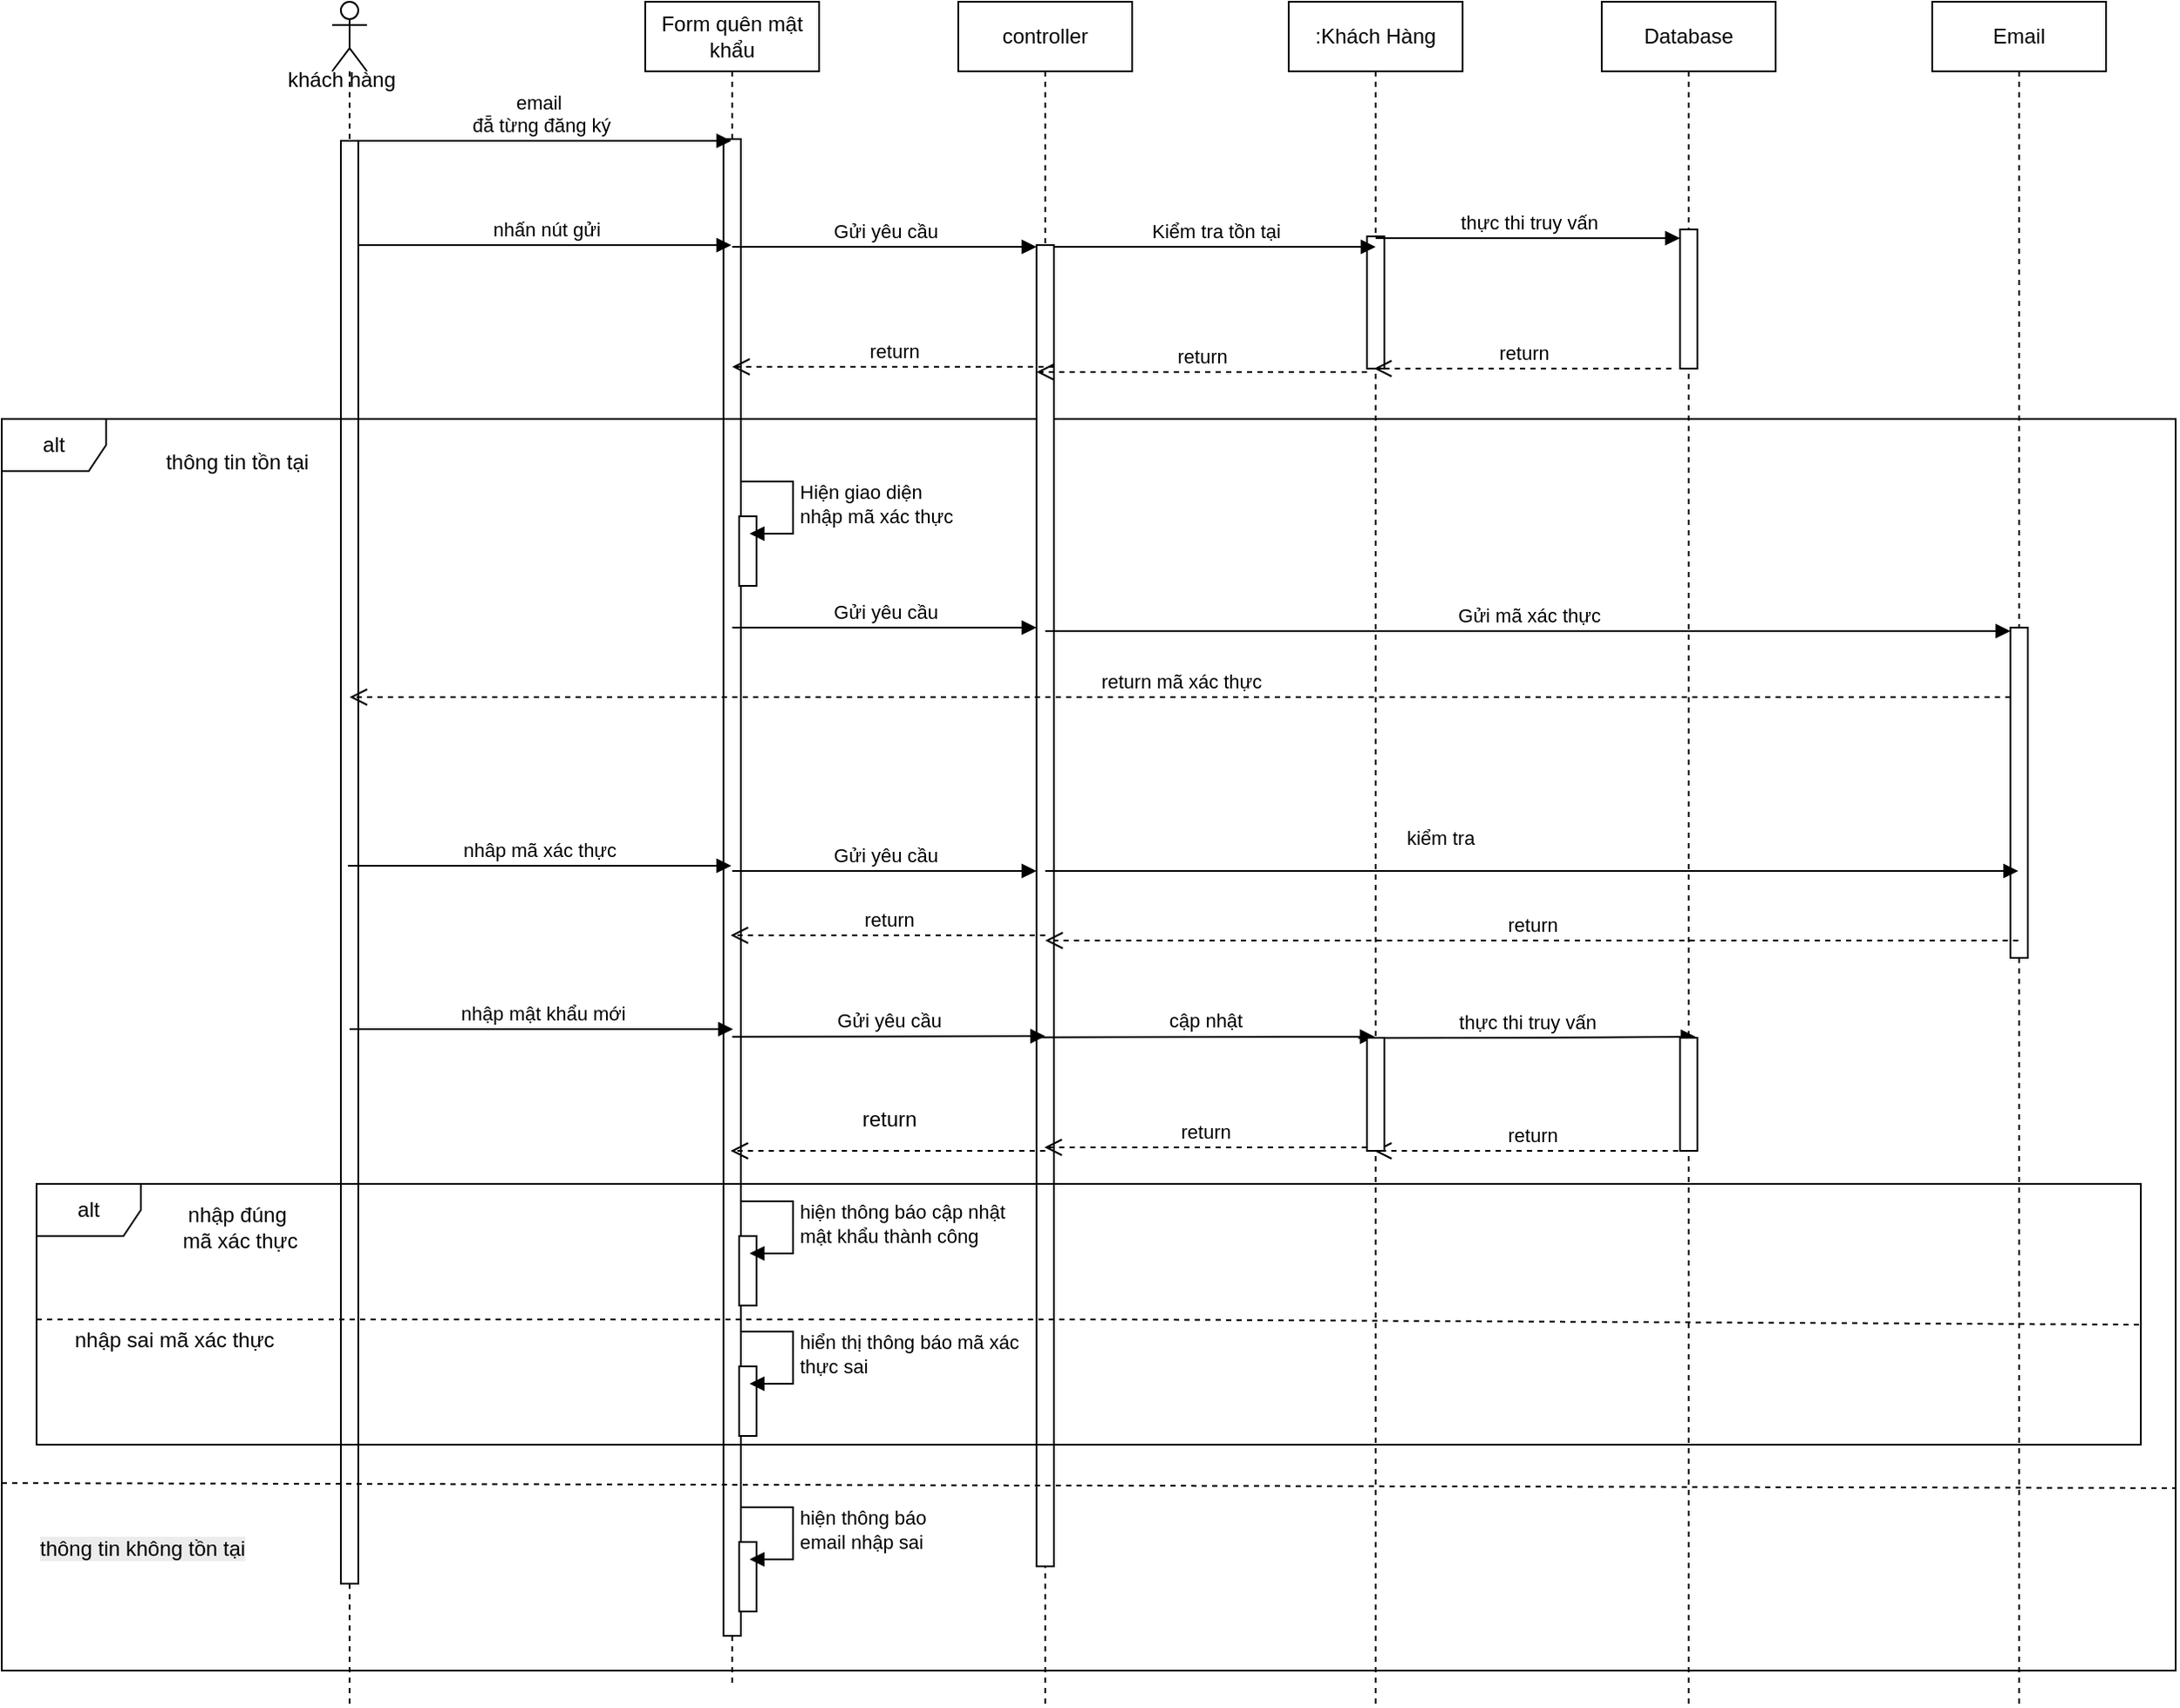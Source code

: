 <mxfile version="26.0.4">
  <diagram name="Page-1" id="syJIYW2bs6vogzkC_fHn">
    <mxGraphModel dx="1900" dy="621" grid="1" gridSize="10" guides="1" tooltips="1" connect="1" arrows="1" fold="1" page="1" pageScale="1" pageWidth="850" pageHeight="1100" math="0" shadow="0">
      <root>
        <mxCell id="0" />
        <mxCell id="1" parent="0" />
        <mxCell id="UJzDAcCzFmksDbg4WFvt-1" value="Form quên mật khẩu" style="shape=umlLifeline;perimeter=lifelinePerimeter;whiteSpace=wrap;html=1;container=1;dropTarget=0;collapsible=0;recursiveResize=0;outlineConnect=0;portConstraint=eastwest;newEdgeStyle={&quot;curved&quot;:0,&quot;rounded&quot;:0};" parent="1" vertex="1">
          <mxGeometry x="-40" y="40" width="100" height="970" as="geometry" />
        </mxCell>
        <mxCell id="UJzDAcCzFmksDbg4WFvt-10" value="" style="html=1;points=[[0,0,0,0,5],[0,1,0,0,-5],[1,0,0,0,5],[1,1,0,0,-5]];perimeter=orthogonalPerimeter;outlineConnect=0;targetShapes=umlLifeline;portConstraint=eastwest;newEdgeStyle={&quot;curved&quot;:0,&quot;rounded&quot;:0};" parent="UJzDAcCzFmksDbg4WFvt-1" vertex="1">
          <mxGeometry x="45" y="79" width="10" height="861" as="geometry" />
        </mxCell>
        <mxCell id="UJzDAcCzFmksDbg4WFvt-2" value=":Khách Hàng" style="shape=umlLifeline;perimeter=lifelinePerimeter;whiteSpace=wrap;html=1;container=1;dropTarget=0;collapsible=0;recursiveResize=0;outlineConnect=0;portConstraint=eastwest;newEdgeStyle={&quot;curved&quot;:0,&quot;rounded&quot;:0};" parent="1" vertex="1">
          <mxGeometry x="330" y="40" width="100" height="980" as="geometry" />
        </mxCell>
        <mxCell id="UJzDAcCzFmksDbg4WFvt-13" value="" style="html=1;points=[[0,0,0,0,5],[0,1,0,0,-5],[1,0,0,0,5],[1,1,0,0,-5]];perimeter=orthogonalPerimeter;outlineConnect=0;targetShapes=umlLifeline;portConstraint=eastwest;newEdgeStyle={&quot;curved&quot;:0,&quot;rounded&quot;:0};" parent="UJzDAcCzFmksDbg4WFvt-2" vertex="1">
          <mxGeometry x="45" y="135" width="10" height="76" as="geometry" />
        </mxCell>
        <mxCell id="UJzDAcCzFmksDbg4WFvt-3" value="controller" style="shape=umlLifeline;perimeter=lifelinePerimeter;whiteSpace=wrap;html=1;container=1;dropTarget=0;collapsible=0;recursiveResize=0;outlineConnect=0;portConstraint=eastwest;newEdgeStyle={&quot;curved&quot;:0,&quot;rounded&quot;:0};" parent="1" vertex="1">
          <mxGeometry x="140" y="40" width="100" height="980" as="geometry" />
        </mxCell>
        <mxCell id="UJzDAcCzFmksDbg4WFvt-4" value="Database" style="shape=umlLifeline;perimeter=lifelinePerimeter;whiteSpace=wrap;html=1;container=1;dropTarget=0;collapsible=0;recursiveResize=0;outlineConnect=0;portConstraint=eastwest;newEdgeStyle={&quot;curved&quot;:0,&quot;rounded&quot;:0};" parent="1" vertex="1">
          <mxGeometry x="510" y="40" width="100" height="980" as="geometry" />
        </mxCell>
        <mxCell id="UJzDAcCzFmksDbg4WFvt-14" value="" style="html=1;points=[[0,0,0,0,5],[0,1,0,0,-5],[1,0,0,0,5],[1,1,0,0,-5]];perimeter=orthogonalPerimeter;outlineConnect=0;targetShapes=umlLifeline;portConstraint=eastwest;newEdgeStyle={&quot;curved&quot;:0,&quot;rounded&quot;:0};" parent="UJzDAcCzFmksDbg4WFvt-4" vertex="1">
          <mxGeometry x="45" y="131" width="10" height="80" as="geometry" />
        </mxCell>
        <mxCell id="UJzDAcCzFmksDbg4WFvt-5" value="Email" style="shape=umlLifeline;perimeter=lifelinePerimeter;whiteSpace=wrap;html=1;container=1;dropTarget=0;collapsible=0;recursiveResize=0;outlineConnect=0;portConstraint=eastwest;newEdgeStyle={&quot;curved&quot;:0,&quot;rounded&quot;:0};" parent="1" vertex="1">
          <mxGeometry x="700" y="40" width="100" height="980" as="geometry" />
        </mxCell>
        <mxCell id="UJzDAcCzFmksDbg4WFvt-6" value="" style="shape=umlLifeline;perimeter=lifelinePerimeter;whiteSpace=wrap;html=1;container=1;dropTarget=0;collapsible=0;recursiveResize=0;outlineConnect=0;portConstraint=eastwest;newEdgeStyle={&quot;curved&quot;:0,&quot;rounded&quot;:0};participant=umlActor;" parent="1" vertex="1">
          <mxGeometry x="-220" y="40" width="20" height="980" as="geometry" />
        </mxCell>
        <mxCell id="UJzDAcCzFmksDbg4WFvt-7" value="" style="html=1;points=[[0,0,0,0,5],[0,1,0,0,-5],[1,0,0,0,5],[1,1,0,0,-5]];perimeter=orthogonalPerimeter;outlineConnect=0;targetShapes=umlLifeline;portConstraint=eastwest;newEdgeStyle={&quot;curved&quot;:0,&quot;rounded&quot;:0};" parent="UJzDAcCzFmksDbg4WFvt-6" vertex="1">
          <mxGeometry x="5" y="80" width="10" height="830" as="geometry" />
        </mxCell>
        <mxCell id="UJzDAcCzFmksDbg4WFvt-8" value="email&amp;nbsp;&lt;div&gt;đẵ từng đăng ký&lt;/div&gt;" style="html=1;verticalAlign=bottom;endArrow=block;curved=0;rounded=0;" parent="1" target="UJzDAcCzFmksDbg4WFvt-1" edge="1">
          <mxGeometry width="80" relative="1" as="geometry">
            <mxPoint x="-210" y="120" as="sourcePoint" />
            <mxPoint x="-130" y="120" as="targetPoint" />
          </mxGeometry>
        </mxCell>
        <mxCell id="UJzDAcCzFmksDbg4WFvt-9" value="nhấn nút gửi" style="html=1;verticalAlign=bottom;endArrow=block;curved=0;rounded=0;" parent="1" source="UJzDAcCzFmksDbg4WFvt-7" target="UJzDAcCzFmksDbg4WFvt-1" edge="1">
          <mxGeometry width="80" relative="1" as="geometry">
            <mxPoint x="-200" y="160" as="sourcePoint" />
            <mxPoint x="-120" y="160" as="targetPoint" />
            <Array as="points">
              <mxPoint x="-120" y="180" />
            </Array>
          </mxGeometry>
        </mxCell>
        <mxCell id="UJzDAcCzFmksDbg4WFvt-11" value="alt" style="shape=umlFrame;whiteSpace=wrap;html=1;pointerEvents=0;" parent="1" vertex="1">
          <mxGeometry x="-410" y="280" width="1250" height="720" as="geometry" />
        </mxCell>
        <mxCell id="UJzDAcCzFmksDbg4WFvt-12" value="" style="html=1;points=[[0,0,0,0,5],[0,1,0,0,-5],[1,0,0,0,5],[1,1,0,0,-5]];perimeter=orthogonalPerimeter;outlineConnect=0;targetShapes=umlLifeline;portConstraint=eastwest;newEdgeStyle={&quot;curved&quot;:0,&quot;rounded&quot;:0};" parent="1" vertex="1">
          <mxGeometry x="185" y="180" width="10" height="760" as="geometry" />
        </mxCell>
        <mxCell id="UJzDAcCzFmksDbg4WFvt-16" value="Gửi yêu cầu" style="html=1;verticalAlign=bottom;endArrow=block;curved=0;rounded=0;entryX=0;entryY=0;entryDx=0;entryDy=5;entryPerimeter=0;" parent="1" edge="1">
          <mxGeometry width="80" relative="1" as="geometry">
            <mxPoint x="10" y="181" as="sourcePoint" />
            <mxPoint x="185" y="181" as="targetPoint" />
          </mxGeometry>
        </mxCell>
        <mxCell id="UJzDAcCzFmksDbg4WFvt-17" value="Kiểm tra tồn tại" style="html=1;verticalAlign=bottom;endArrow=block;curved=0;rounded=0;entryX=0;entryY=0;entryDx=0;entryDy=5;entryPerimeter=0;exitX=1;exitY=0;exitDx=0;exitDy=5;exitPerimeter=0;" parent="1" edge="1">
          <mxGeometry width="80" relative="1" as="geometry">
            <mxPoint x="195" y="181" as="sourcePoint" />
            <mxPoint x="380" y="181" as="targetPoint" />
          </mxGeometry>
        </mxCell>
        <mxCell id="UJzDAcCzFmksDbg4WFvt-18" value="thực thi truy vấn" style="html=1;verticalAlign=bottom;endArrow=block;curved=0;rounded=0;entryX=0;entryY=0;entryDx=0;entryDy=5;entryPerimeter=0;" parent="1" edge="1">
          <mxGeometry width="80" relative="1" as="geometry">
            <mxPoint x="380" y="176" as="sourcePoint" />
            <mxPoint x="555" y="176" as="targetPoint" />
          </mxGeometry>
        </mxCell>
        <mxCell id="UJzDAcCzFmksDbg4WFvt-19" value="return" style="html=1;verticalAlign=bottom;endArrow=open;dashed=1;endSize=8;curved=0;rounded=0;" parent="1" edge="1">
          <mxGeometry relative="1" as="geometry">
            <mxPoint x="550" y="251" as="sourcePoint" />
            <mxPoint x="379.071" y="251" as="targetPoint" />
          </mxGeometry>
        </mxCell>
        <mxCell id="UJzDAcCzFmksDbg4WFvt-20" value="return" style="html=1;verticalAlign=bottom;endArrow=open;dashed=1;endSize=8;curved=0;rounded=0;exitX=0;exitY=1;exitDx=0;exitDy=-5;exitPerimeter=0;" parent="1" edge="1">
          <mxGeometry relative="1" as="geometry">
            <mxPoint x="375" y="699" as="sourcePoint" />
            <mxPoint x="189.5" y="699" as="targetPoint" />
          </mxGeometry>
        </mxCell>
        <mxCell id="UJzDAcCzFmksDbg4WFvt-22" value="alt" style="shape=umlFrame;whiteSpace=wrap;html=1;pointerEvents=0;" parent="1" vertex="1">
          <mxGeometry x="-390" y="720" width="1210" height="150" as="geometry" />
        </mxCell>
        <mxCell id="UJzDAcCzFmksDbg4WFvt-23" value="thông tin tồn tại" style="text;html=1;align=center;verticalAlign=middle;resizable=0;points=[];autosize=1;strokeColor=none;fillColor=none;" parent="1" vertex="1">
          <mxGeometry x="-330" y="290" width="110" height="30" as="geometry" />
        </mxCell>
        <mxCell id="UJzDAcCzFmksDbg4WFvt-24" value="" style="endArrow=none;dashed=1;html=1;rounded=0;exitX=0;exitY=0.561;exitDx=0;exitDy=0;exitPerimeter=0;" parent="1" edge="1">
          <mxGeometry width="50" height="50" relative="1" as="geometry">
            <mxPoint x="-410" y="892.09" as="sourcePoint" />
            <mxPoint x="840" y="895" as="targetPoint" />
          </mxGeometry>
        </mxCell>
        <mxCell id="UJzDAcCzFmksDbg4WFvt-25" value="" style="html=1;points=[[0,0,0,0,5],[0,1,0,0,-5],[1,0,0,0,5],[1,1,0,0,-5]];perimeter=orthogonalPerimeter;outlineConnect=0;targetShapes=umlLifeline;portConstraint=eastwest;newEdgeStyle={&quot;curved&quot;:0,&quot;rounded&quot;:0};" parent="1" vertex="1">
          <mxGeometry x="745" y="400" width="10" height="190" as="geometry" />
        </mxCell>
        <mxCell id="UJzDAcCzFmksDbg4WFvt-26" value="Gửi mã xác thực" style="html=1;verticalAlign=bottom;endArrow=block;curved=0;rounded=0;entryX=0;entryY=0;entryDx=0;entryDy=5;entryPerimeter=0;" parent="1" edge="1">
          <mxGeometry width="80" relative="1" as="geometry">
            <mxPoint x="190" y="402" as="sourcePoint" />
            <mxPoint x="745" y="402" as="targetPoint" />
          </mxGeometry>
        </mxCell>
        <mxCell id="UJzDAcCzFmksDbg4WFvt-27" value="" style="endArrow=none;dashed=1;html=1;rounded=0;" parent="1" edge="1">
          <mxGeometry width="50" height="50" relative="1" as="geometry">
            <mxPoint x="-390" y="798" as="sourcePoint" />
            <mxPoint x="820" y="801" as="targetPoint" />
            <Array as="points">
              <mxPoint x="230" y="798" />
            </Array>
          </mxGeometry>
        </mxCell>
        <mxCell id="UJzDAcCzFmksDbg4WFvt-29" value="return mã xác thực" style="html=1;verticalAlign=bottom;endArrow=open;dashed=1;endSize=8;curved=0;rounded=0;" parent="1" target="UJzDAcCzFmksDbg4WFvt-6" edge="1">
          <mxGeometry relative="1" as="geometry">
            <mxPoint x="745" y="440" as="sourcePoint" />
            <mxPoint x="665" y="440" as="targetPoint" />
          </mxGeometry>
        </mxCell>
        <mxCell id="UJzDAcCzFmksDbg4WFvt-30" value="nhâp mã xác thực" style="html=1;verticalAlign=bottom;endArrow=block;curved=0;rounded=0;" parent="1" edge="1">
          <mxGeometry width="80" relative="1" as="geometry">
            <mxPoint x="-210.929" y="537" as="sourcePoint" />
            <mxPoint x="9.5" y="537" as="targetPoint" />
          </mxGeometry>
        </mxCell>
        <mxCell id="UJzDAcCzFmksDbg4WFvt-31" value="kiểm tra" style="html=1;verticalAlign=bottom;endArrow=block;curved=0;rounded=0;" parent="1" target="UJzDAcCzFmksDbg4WFvt-5" edge="1">
          <mxGeometry x="-0.189" y="10" width="80" relative="1" as="geometry">
            <mxPoint x="190" y="540" as="sourcePoint" />
            <mxPoint x="90" y="540" as="targetPoint" />
            <mxPoint as="offset" />
          </mxGeometry>
        </mxCell>
        <mxCell id="UJzDAcCzFmksDbg4WFvt-32" value="return" style="html=1;verticalAlign=bottom;endArrow=open;dashed=1;endSize=8;curved=0;rounded=0;" parent="1" source="UJzDAcCzFmksDbg4WFvt-5" edge="1">
          <mxGeometry relative="1" as="geometry">
            <mxPoint x="270" y="580" as="sourcePoint" />
            <mxPoint x="190" y="580" as="targetPoint" />
          </mxGeometry>
        </mxCell>
        <mxCell id="UJzDAcCzFmksDbg4WFvt-33" value="return" style="html=1;verticalAlign=bottom;endArrow=open;dashed=1;endSize=8;curved=0;rounded=0;" parent="1" edge="1">
          <mxGeometry relative="1" as="geometry">
            <mxPoint x="190" y="577" as="sourcePoint" />
            <mxPoint x="9.071" y="577" as="targetPoint" />
          </mxGeometry>
        </mxCell>
        <mxCell id="UJzDAcCzFmksDbg4WFvt-34" value="nhập mật khẩu mới" style="html=1;verticalAlign=bottom;endArrow=block;curved=0;rounded=0;" parent="1" edge="1">
          <mxGeometry width="80" relative="1" as="geometry">
            <mxPoint x="-210" y="631" as="sourcePoint" />
            <mxPoint x="10.5" y="631" as="targetPoint" />
            <Array as="points">
              <mxPoint x="-110" y="631" />
            </Array>
          </mxGeometry>
        </mxCell>
        <mxCell id="UJzDAcCzFmksDbg4WFvt-35" value="nhập đúng&lt;div&gt;&amp;nbsp;mã xác thực&lt;/div&gt;" style="text;html=1;align=center;verticalAlign=middle;resizable=0;points=[];autosize=1;strokeColor=none;fillColor=none;" parent="1" vertex="1">
          <mxGeometry x="-320" y="725" width="90" height="40" as="geometry" />
        </mxCell>
        <mxCell id="UJzDAcCzFmksDbg4WFvt-37" value="Gửi yêu cầu" style="html=1;verticalAlign=bottom;endArrow=block;curved=0;rounded=0;" parent="1" edge="1">
          <mxGeometry width="80" relative="1" as="geometry">
            <mxPoint x="10" y="635.38" as="sourcePoint" />
            <mxPoint x="190" y="635" as="targetPoint" />
            <Array as="points" />
          </mxGeometry>
        </mxCell>
        <mxCell id="UJzDAcCzFmksDbg4WFvt-39" value="cập nhật" style="html=1;verticalAlign=bottom;endArrow=block;curved=0;rounded=0;" parent="1" edge="1">
          <mxGeometry width="80" relative="1" as="geometry">
            <mxPoint x="185" y="635.75" as="sourcePoint" />
            <mxPoint x="379.5" y="635.37" as="targetPoint" />
            <Array as="points">
              <mxPoint x="325" y="635.37" />
            </Array>
          </mxGeometry>
        </mxCell>
        <mxCell id="UJzDAcCzFmksDbg4WFvt-40" value="thực thi truy vấn" style="html=1;verticalAlign=bottom;endArrow=block;curved=0;rounded=0;" parent="1" edge="1">
          <mxGeometry width="80" relative="1" as="geometry">
            <mxPoint x="370" y="636.12" as="sourcePoint" />
            <mxPoint x="564" y="635.37" as="targetPoint" />
            <Array as="points">
              <mxPoint x="510" y="635.74" />
            </Array>
          </mxGeometry>
        </mxCell>
        <mxCell id="UJzDAcCzFmksDbg4WFvt-41" value="return" style="html=1;verticalAlign=bottom;endArrow=open;dashed=1;endSize=8;curved=0;rounded=0;" parent="1" edge="1">
          <mxGeometry relative="1" as="geometry">
            <mxPoint x="560" y="701" as="sourcePoint" />
            <mxPoint x="379.071" y="701" as="targetPoint" />
          </mxGeometry>
        </mxCell>
        <mxCell id="UJzDAcCzFmksDbg4WFvt-42" value="return" style="html=1;verticalAlign=bottom;endArrow=open;dashed=1;endSize=8;curved=0;rounded=0;" parent="1" edge="1">
          <mxGeometry relative="1" as="geometry">
            <mxPoint x="375" y="253" as="sourcePoint" />
            <mxPoint x="185" y="253" as="targetPoint" />
          </mxGeometry>
        </mxCell>
        <mxCell id="UJzDAcCzFmksDbg4WFvt-43" value="" style="html=1;verticalAlign=bottom;endArrow=open;dashed=1;endSize=8;curved=0;rounded=0;" parent="1" edge="1">
          <mxGeometry relative="1" as="geometry">
            <mxPoint x="190" y="701" as="sourcePoint" />
            <mxPoint x="9.071" y="701" as="targetPoint" />
          </mxGeometry>
        </mxCell>
        <mxCell id="UJzDAcCzFmksDbg4WFvt-47" value="&lt;div style=&quot;text-align: center;&quot;&gt;&lt;span style=&quot;background-color: transparent; color: light-dark(rgb(0, 0, 0), rgb(255, 255, 255)); text-wrap-mode: nowrap;&quot;&gt;nhập sai mã xác thực&lt;/span&gt;&lt;/div&gt;" style="text;whiteSpace=wrap;html=1;" parent="1" vertex="1">
          <mxGeometry x="-370" y="796" width="120" height="50" as="geometry" />
        </mxCell>
        <mxCell id="UJzDAcCzFmksDbg4WFvt-50" value="&lt;span style=&quot;color: rgb(0, 0, 0); font-family: Helvetica; font-size: 12px; font-style: normal; font-variant-ligatures: normal; font-variant-caps: normal; font-weight: 400; letter-spacing: normal; orphans: 2; text-align: center; text-indent: 0px; text-transform: none; widows: 2; word-spacing: 0px; -webkit-text-stroke-width: 0px; white-space: nowrap; background-color: rgb(236, 236, 236); text-decoration-thickness: initial; text-decoration-style: initial; text-decoration-color: initial; float: none; display: inline !important;&quot;&gt;thông tin không tồn tại&lt;/span&gt;" style="text;whiteSpace=wrap;html=1;" parent="1" vertex="1">
          <mxGeometry x="-390" y="916" width="140" height="40" as="geometry" />
        </mxCell>
        <mxCell id="UJzDAcCzFmksDbg4WFvt-51" value="khách hàng" style="text;html=1;align=center;verticalAlign=middle;resizable=0;points=[];autosize=1;strokeColor=none;fillColor=none;" parent="1" vertex="1">
          <mxGeometry x="-260" y="70" width="90" height="30" as="geometry" />
        </mxCell>
        <mxCell id="4EEuqKr4RNySXqce1iQ_-1" value="" style="html=1;points=[[0,0,0,0,5],[0,1,0,0,-5],[1,0,0,0,5],[1,1,0,0,-5]];perimeter=orthogonalPerimeter;outlineConnect=0;targetShapes=umlLifeline;portConstraint=eastwest;newEdgeStyle={&quot;curved&quot;:0,&quot;rounded&quot;:0};" parent="1" vertex="1">
          <mxGeometry x="555" y="636" width="10" height="65" as="geometry" />
        </mxCell>
        <mxCell id="4EEuqKr4RNySXqce1iQ_-2" value="" style="html=1;points=[[0,0,0,0,5],[0,1,0,0,-5],[1,0,0,0,5],[1,1,0,0,-5]];perimeter=orthogonalPerimeter;outlineConnect=0;targetShapes=umlLifeline;portConstraint=eastwest;newEdgeStyle={&quot;curved&quot;:0,&quot;rounded&quot;:0};" parent="1" vertex="1">
          <mxGeometry x="375" y="636" width="10" height="65" as="geometry" />
        </mxCell>
        <mxCell id="3TrWQpD0Z_cgmR5mw5xT-1" value="Gửi yêu cầu" style="html=1;verticalAlign=bottom;endArrow=block;curved=0;rounded=0;entryX=0;entryY=0;entryDx=0;entryDy=5;entryPerimeter=0;" parent="1" edge="1">
          <mxGeometry width="80" relative="1" as="geometry">
            <mxPoint x="10" y="400" as="sourcePoint" />
            <mxPoint x="185" y="400" as="targetPoint" />
          </mxGeometry>
        </mxCell>
        <mxCell id="3TrWQpD0Z_cgmR5mw5xT-2" value="" style="html=1;points=[[0,0,0,0,5],[0,1,0,0,-5],[1,0,0,0,5],[1,1,0,0,-5]];perimeter=orthogonalPerimeter;outlineConnect=0;targetShapes=umlLifeline;portConstraint=eastwest;newEdgeStyle={&quot;curved&quot;:0,&quot;rounded&quot;:0};" parent="1" vertex="1">
          <mxGeometry x="14" y="336" width="10" height="40" as="geometry" />
        </mxCell>
        <mxCell id="3TrWQpD0Z_cgmR5mw5xT-3" value="Hiện giao diện&lt;div&gt;nhập mã xác thực&lt;/div&gt;" style="html=1;align=left;spacingLeft=2;endArrow=block;rounded=0;edgeStyle=orthogonalEdgeStyle;curved=0;rounded=0;" parent="1" edge="1">
          <mxGeometry relative="1" as="geometry">
            <mxPoint x="15" y="316" as="sourcePoint" />
            <Array as="points">
              <mxPoint x="45" y="346" />
            </Array>
            <mxPoint x="20" y="346" as="targetPoint" />
          </mxGeometry>
        </mxCell>
        <mxCell id="3TrWQpD0Z_cgmR5mw5xT-4" value="Gửi yêu cầu" style="html=1;verticalAlign=bottom;endArrow=block;curved=0;rounded=0;entryX=0;entryY=0;entryDx=0;entryDy=5;entryPerimeter=0;" parent="1" edge="1">
          <mxGeometry width="80" relative="1" as="geometry">
            <mxPoint x="10" y="540" as="sourcePoint" />
            <mxPoint x="185" y="540" as="targetPoint" />
          </mxGeometry>
        </mxCell>
        <mxCell id="3TrWQpD0Z_cgmR5mw5xT-5" value="return" style="html=1;verticalAlign=bottom;endArrow=open;dashed=1;endSize=8;curved=0;rounded=0;" parent="1" edge="1">
          <mxGeometry relative="1" as="geometry">
            <mxPoint x="195" y="250" as="sourcePoint" />
            <mxPoint x="10" y="250" as="targetPoint" />
          </mxGeometry>
        </mxCell>
        <mxCell id="3TrWQpD0Z_cgmR5mw5xT-7" value="return" style="text;html=1;align=center;verticalAlign=middle;resizable=0;points=[];autosize=1;strokeColor=none;fillColor=none;" parent="1" vertex="1">
          <mxGeometry x="75" y="668" width="50" height="30" as="geometry" />
        </mxCell>
        <mxCell id="3TrWQpD0Z_cgmR5mw5xT-8" value="" style="html=1;points=[[0,0,0,0,5],[0,1,0,0,-5],[1,0,0,0,5],[1,1,0,0,-5]];perimeter=orthogonalPerimeter;outlineConnect=0;targetShapes=umlLifeline;portConstraint=eastwest;newEdgeStyle={&quot;curved&quot;:0,&quot;rounded&quot;:0};" parent="1" vertex="1">
          <mxGeometry x="14" y="750" width="10" height="40" as="geometry" />
        </mxCell>
        <mxCell id="3TrWQpD0Z_cgmR5mw5xT-9" value="hiện thông báo cập nhật&lt;div&gt;mật khẩu thành công&lt;/div&gt;" style="html=1;align=left;spacingLeft=2;endArrow=block;rounded=0;edgeStyle=orthogonalEdgeStyle;curved=0;rounded=0;" parent="1" edge="1">
          <mxGeometry relative="1" as="geometry">
            <mxPoint x="15" y="730" as="sourcePoint" />
            <Array as="points">
              <mxPoint x="45" y="760" />
            </Array>
            <mxPoint x="20" y="760" as="targetPoint" />
          </mxGeometry>
        </mxCell>
        <mxCell id="3TrWQpD0Z_cgmR5mw5xT-11" value="" style="html=1;points=[[0,0,0,0,5],[0,1,0,0,-5],[1,0,0,0,5],[1,1,0,0,-5]];perimeter=orthogonalPerimeter;outlineConnect=0;targetShapes=umlLifeline;portConstraint=eastwest;newEdgeStyle={&quot;curved&quot;:0,&quot;rounded&quot;:0};" parent="1" vertex="1">
          <mxGeometry x="14" y="825" width="10" height="40" as="geometry" />
        </mxCell>
        <mxCell id="3TrWQpD0Z_cgmR5mw5xT-12" value="hiển thị thông báo mã xác&amp;nbsp;&lt;div&gt;thực sai&lt;/div&gt;" style="html=1;align=left;spacingLeft=2;endArrow=block;rounded=0;edgeStyle=orthogonalEdgeStyle;curved=0;rounded=0;" parent="1" edge="1">
          <mxGeometry relative="1" as="geometry">
            <mxPoint x="15" y="805" as="sourcePoint" />
            <Array as="points">
              <mxPoint x="45" y="835" />
            </Array>
            <mxPoint x="20" y="835" as="targetPoint" />
          </mxGeometry>
        </mxCell>
        <mxCell id="3TrWQpD0Z_cgmR5mw5xT-13" value="" style="html=1;points=[[0,0,0,0,5],[0,1,0,0,-5],[1,0,0,0,5],[1,1,0,0,-5]];perimeter=orthogonalPerimeter;outlineConnect=0;targetShapes=umlLifeline;portConstraint=eastwest;newEdgeStyle={&quot;curved&quot;:0,&quot;rounded&quot;:0};" parent="1" vertex="1">
          <mxGeometry x="14" y="926" width="10" height="40" as="geometry" />
        </mxCell>
        <mxCell id="3TrWQpD0Z_cgmR5mw5xT-14" value="hiện thông báo&amp;nbsp;&lt;div&gt;email nhập sai&lt;/div&gt;" style="html=1;align=left;spacingLeft=2;endArrow=block;rounded=0;edgeStyle=orthogonalEdgeStyle;curved=0;rounded=0;" parent="1" edge="1">
          <mxGeometry relative="1" as="geometry">
            <mxPoint x="15" y="906" as="sourcePoint" />
            <Array as="points">
              <mxPoint x="45" y="936" />
            </Array>
            <mxPoint x="20" y="936" as="targetPoint" />
          </mxGeometry>
        </mxCell>
      </root>
    </mxGraphModel>
  </diagram>
</mxfile>
